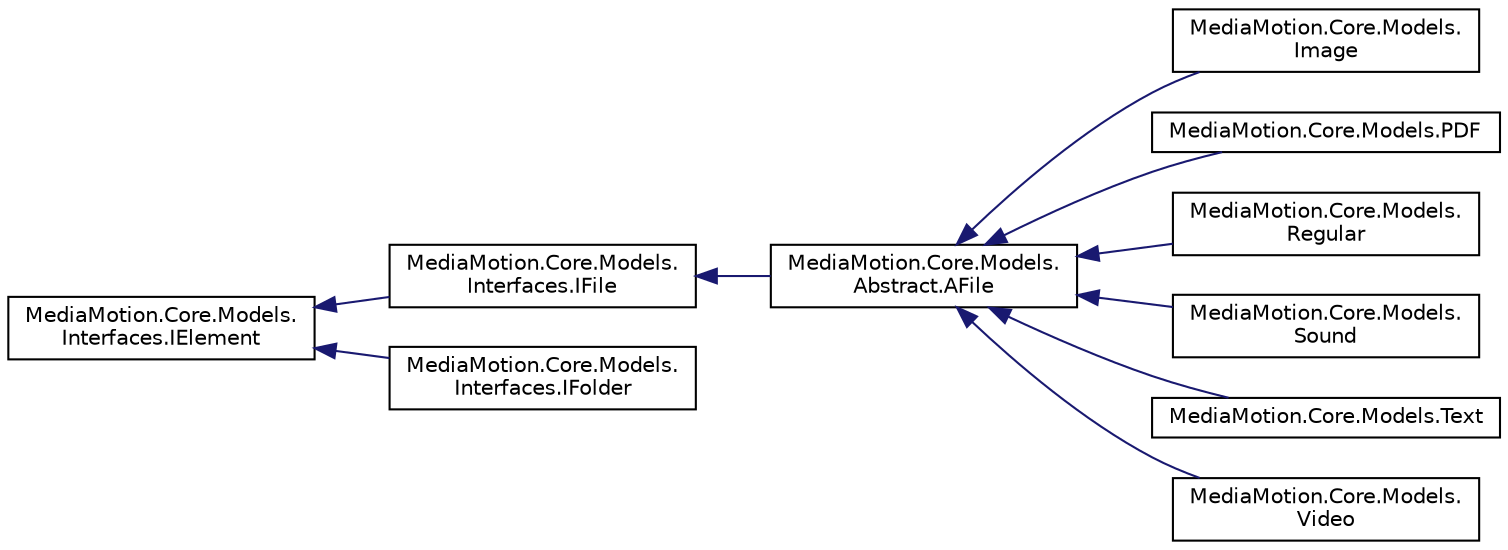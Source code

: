 digraph "Graphical Class Hierarchy"
{
  edge [fontname="Helvetica",fontsize="10",labelfontname="Helvetica",labelfontsize="10"];
  node [fontname="Helvetica",fontsize="10",shape=record];
  rankdir="LR";
  Node1 [label="MediaMotion.Core.Models.\lInterfaces.IElement",height=0.2,width=0.4,color="black", fillcolor="white", style="filled",URL="$interface_media_motion_1_1_core_1_1_models_1_1_interfaces_1_1_i_element.html"];
  Node1 -> Node2 [dir="back",color="midnightblue",fontsize="10",style="solid",fontname="Helvetica"];
  Node2 [label="MediaMotion.Core.Models.\lInterfaces.IFile",height=0.2,width=0.4,color="black", fillcolor="white", style="filled",URL="$interface_media_motion_1_1_core_1_1_models_1_1_interfaces_1_1_i_file.html"];
  Node2 -> Node3 [dir="back",color="midnightblue",fontsize="10",style="solid",fontname="Helvetica"];
  Node3 [label="MediaMotion.Core.Models.\lAbstract.AFile",height=0.2,width=0.4,color="black", fillcolor="white", style="filled",URL="$class_media_motion_1_1_core_1_1_models_1_1_abstract_1_1_a_file.html"];
  Node3 -> Node4 [dir="back",color="midnightblue",fontsize="10",style="solid",fontname="Helvetica"];
  Node4 [label="MediaMotion.Core.Models.\lImage",height=0.2,width=0.4,color="black", fillcolor="white", style="filled",URL="$class_media_motion_1_1_core_1_1_models_1_1_image.html"];
  Node3 -> Node5 [dir="back",color="midnightblue",fontsize="10",style="solid",fontname="Helvetica"];
  Node5 [label="MediaMotion.Core.Models.PDF",height=0.2,width=0.4,color="black", fillcolor="white", style="filled",URL="$class_media_motion_1_1_core_1_1_models_1_1_p_d_f.html"];
  Node3 -> Node6 [dir="back",color="midnightblue",fontsize="10",style="solid",fontname="Helvetica"];
  Node6 [label="MediaMotion.Core.Models.\lRegular",height=0.2,width=0.4,color="black", fillcolor="white", style="filled",URL="$class_media_motion_1_1_core_1_1_models_1_1_regular.html"];
  Node3 -> Node7 [dir="back",color="midnightblue",fontsize="10",style="solid",fontname="Helvetica"];
  Node7 [label="MediaMotion.Core.Models.\lSound",height=0.2,width=0.4,color="black", fillcolor="white", style="filled",URL="$class_media_motion_1_1_core_1_1_models_1_1_sound.html"];
  Node3 -> Node8 [dir="back",color="midnightblue",fontsize="10",style="solid",fontname="Helvetica"];
  Node8 [label="MediaMotion.Core.Models.Text",height=0.2,width=0.4,color="black", fillcolor="white", style="filled",URL="$class_media_motion_1_1_core_1_1_models_1_1_text.html"];
  Node3 -> Node9 [dir="back",color="midnightblue",fontsize="10",style="solid",fontname="Helvetica"];
  Node9 [label="MediaMotion.Core.Models.\lVideo",height=0.2,width=0.4,color="black", fillcolor="white", style="filled",URL="$class_media_motion_1_1_core_1_1_models_1_1_video.html"];
  Node1 -> Node10 [dir="back",color="midnightblue",fontsize="10",style="solid",fontname="Helvetica"];
  Node10 [label="MediaMotion.Core.Models.\lInterfaces.IFolder",height=0.2,width=0.4,color="black", fillcolor="white", style="filled",URL="$interface_media_motion_1_1_core_1_1_models_1_1_interfaces_1_1_i_folder.html"];
}
